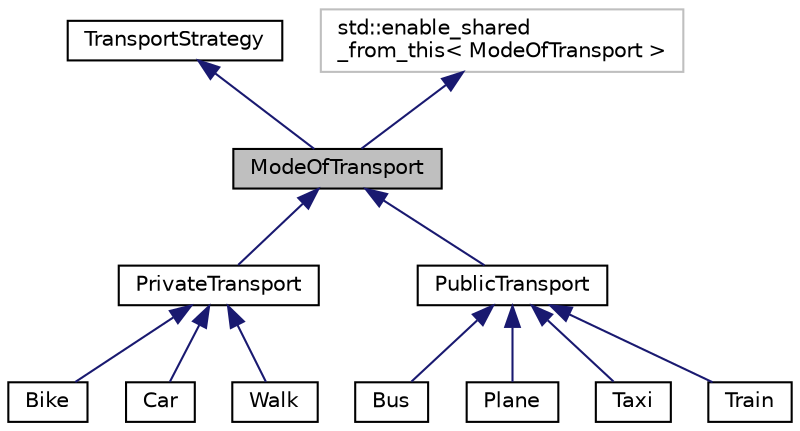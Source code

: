 digraph "ModeOfTransport"
{
 // LATEX_PDF_SIZE
  edge [fontname="Helvetica",fontsize="10",labelfontname="Helvetica",labelfontsize="10"];
  node [fontname="Helvetica",fontsize="10",shape=record];
  Node1 [label="ModeOfTransport",height=0.2,width=0.4,color="black", fillcolor="grey75", style="filled", fontcolor="black",tooltip="Abstract class representing a mode of transport."];
  Node2 -> Node1 [dir="back",color="midnightblue",fontsize="10",style="solid"];
  Node2 [label="TransportStrategy",height=0.2,width=0.4,color="black", fillcolor="white", style="filled",URL="$classTransportStrategy.html",tooltip="Abstract base class for defining transport strategies."];
  Node3 -> Node1 [dir="back",color="midnightblue",fontsize="10",style="solid"];
  Node3 [label="std::enable_shared\l_from_this\< ModeOfTransport \>",height=0.2,width=0.4,color="grey75", fillcolor="white", style="filled",tooltip=" "];
  Node1 -> Node4 [dir="back",color="midnightblue",fontsize="10",style="solid"];
  Node4 [label="PrivateTransport",height=0.2,width=0.4,color="black", fillcolor="white", style="filled",URL="$classPrivateTransport.html",tooltip="Represents a private mode of transport with associated functionalities."];
  Node4 -> Node5 [dir="back",color="midnightblue",fontsize="10",style="solid"];
  Node5 [label="Bike",height=0.2,width=0.4,color="black", fillcolor="white", style="filled",URL="$classBike.html",tooltip="Represents a bike in the transportation system."];
  Node4 -> Node6 [dir="back",color="midnightblue",fontsize="10",style="solid"];
  Node6 [label="Car",height=0.2,width=0.4,color="black", fillcolor="white", style="filled",URL="$classCar.html",tooltip="Represents a private transport vehicle (car) that uses petrol for travel."];
  Node4 -> Node7 [dir="back",color="midnightblue",fontsize="10",style="solid"];
  Node7 [label="Walk",height=0.2,width=0.4,color="black", fillcolor="white", style="filled",URL="$classWalk.html",tooltip="Represents a walking mode of private transportation."];
  Node1 -> Node8 [dir="back",color="midnightblue",fontsize="10",style="solid"];
  Node8 [label="PublicTransport",height=0.2,width=0.4,color="black", fillcolor="white", style="filled",URL="$classPublicTransport.html",tooltip="Represents a public mode of transportation."];
  Node8 -> Node9 [dir="back",color="midnightblue",fontsize="10",style="solid"];
  Node9 [label="Bus",height=0.2,width=0.4,color="black", fillcolor="white", style="filled",URL="$classBus.html",tooltip="Represents a bus for public transport."];
  Node8 -> Node10 [dir="back",color="midnightblue",fontsize="10",style="solid"];
  Node10 [label="Plane",height=0.2,width=0.4,color="black", fillcolor="white", style="filled",URL="$classPlane.html",tooltip="Represents a plane as a mode of public transport."];
  Node8 -> Node11 [dir="back",color="midnightblue",fontsize="10",style="solid"];
  Node11 [label="Taxi",height=0.2,width=0.4,color="black", fillcolor="white", style="filled",URL="$classTaxi.html",tooltip="Represents a taxi service in the public transport system."];
  Node8 -> Node12 [dir="back",color="midnightblue",fontsize="10",style="solid"];
  Node12 [label="Train",height=0.2,width=0.4,color="black", fillcolor="white", style="filled",URL="$classTrain.html",tooltip="Represents a train, inheriting from the PublicTransport class."];
}
